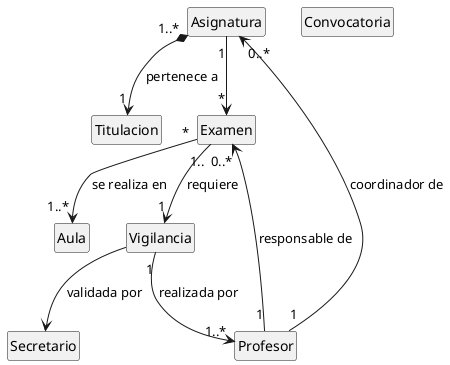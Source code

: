 ```plantuml
@startuml
hide empty fields 
hide empty attributes 
hide empty methods
hide empty members
hide circle

class Titulacion 
class Aula 
class Asignatura 
class Examen 
class Profesor 

class Secretario
class Convocatoria 
class Vigilancia  

Asignatura  "1..*" *--> "1" Titulacion : pertenece a 
Asignatura "1" --> "*" Examen

Profesor "1" --> "0..*" Asignatura : coordinador de 
Profesor "1" --> "0..*" Examen : responsable de



Examen "*" --> "1..*" Aula : se realiza en 
Examen "1.." --> "1" Vigilancia : requiere 

Vigilancia "1" --> "1..*" Profesor : realizada por 
Vigilancia --> Secretario : validada por

@enduml
```
